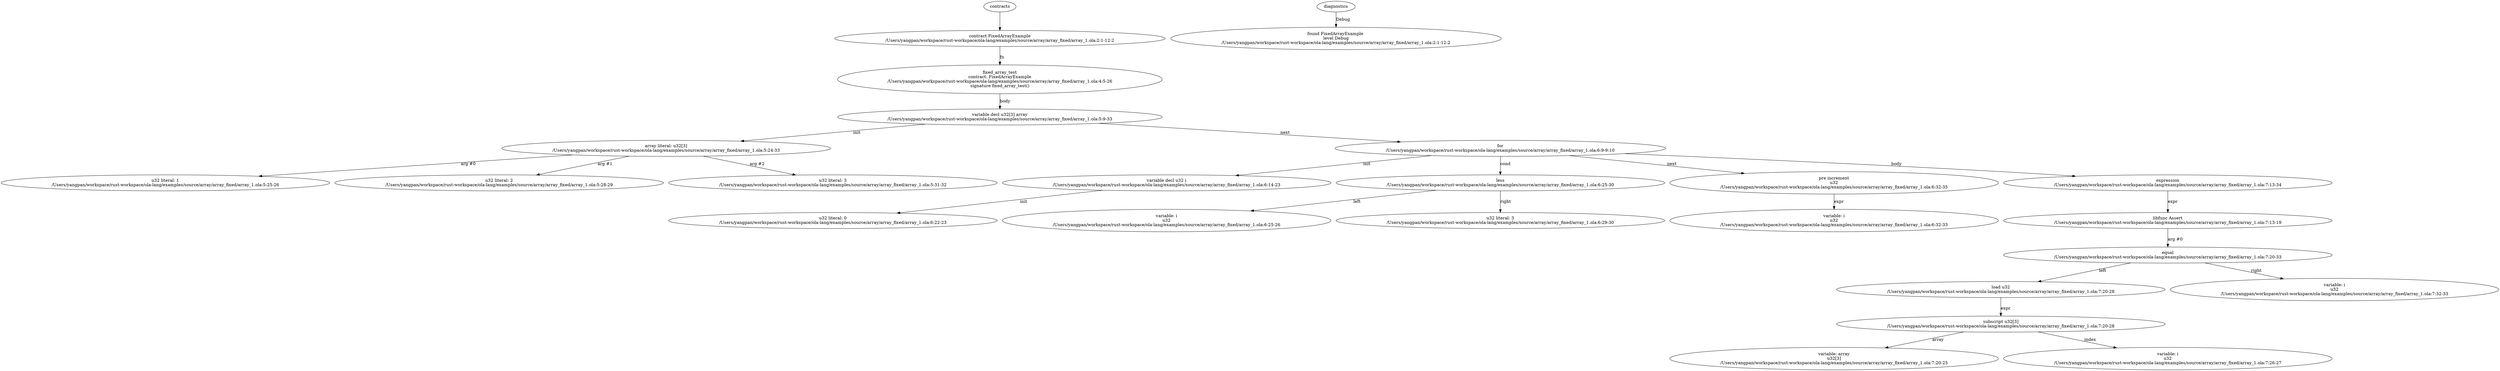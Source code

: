 strict digraph "/Users/yangpan/workspace/rust-workspace/ola-lang/examples/source/array/array_fixed/array_1.ola" {
	contract [label="contract FixedArrayExample\n/Users/yangpan/workspace/rust-workspace/ola-lang/examples/source/array/array_fixed/array_1.ola:2:1-12:2"]
	fixed_array_test [label="fixed_array_test\ncontract: FixedArrayExample\n/Users/yangpan/workspace/rust-workspace/ola-lang/examples/source/array/array_fixed/array_1.ola:4:5-26\nsignature fixed_array_test()"]
	var_decl [label="variable decl u32[3] array\n/Users/yangpan/workspace/rust-workspace/ola-lang/examples/source/array/array_fixed/array_1.ola:5:9-33"]
	array_literal [label="array literal: u32[3]\n/Users/yangpan/workspace/rust-workspace/ola-lang/examples/source/array/array_fixed/array_1.ola:5:24-33"]
	number_literal [label="u32 literal: 1\n/Users/yangpan/workspace/rust-workspace/ola-lang/examples/source/array/array_fixed/array_1.ola:5:25-26"]
	number_literal_6 [label="u32 literal: 2\n/Users/yangpan/workspace/rust-workspace/ola-lang/examples/source/array/array_fixed/array_1.ola:5:28-29"]
	number_literal_7 [label="u32 literal: 3\n/Users/yangpan/workspace/rust-workspace/ola-lang/examples/source/array/array_fixed/array_1.ola:5:31-32"]
	for [label="for\n/Users/yangpan/workspace/rust-workspace/ola-lang/examples/source/array/array_fixed/array_1.ola:6:9-9:10"]
	var_decl_9 [label="variable decl u32 i\n/Users/yangpan/workspace/rust-workspace/ola-lang/examples/source/array/array_fixed/array_1.ola:6:14-23"]
	number_literal_10 [label="u32 literal: 0\n/Users/yangpan/workspace/rust-workspace/ola-lang/examples/source/array/array_fixed/array_1.ola:6:22-23"]
	less [label="less\n/Users/yangpan/workspace/rust-workspace/ola-lang/examples/source/array/array_fixed/array_1.ola:6:25-30"]
	variable [label="variable: i\nu32\n/Users/yangpan/workspace/rust-workspace/ola-lang/examples/source/array/array_fixed/array_1.ola:6:25-26"]
	number_literal_13 [label="u32 literal: 3\n/Users/yangpan/workspace/rust-workspace/ola-lang/examples/source/array/array_fixed/array_1.ola:6:29-30"]
	pre_increment [label="pre increment\nu32\n/Users/yangpan/workspace/rust-workspace/ola-lang/examples/source/array/array_fixed/array_1.ola:6:32-35"]
	variable_15 [label="variable: i\nu32\n/Users/yangpan/workspace/rust-workspace/ola-lang/examples/source/array/array_fixed/array_1.ola:6:32-33"]
	expr [label="expression\n/Users/yangpan/workspace/rust-workspace/ola-lang/examples/source/array/array_fixed/array_1.ola:7:13-34"]
	libfunc [label="libfunc Assert\n/Users/yangpan/workspace/rust-workspace/ola-lang/examples/source/array/array_fixed/array_1.ola:7:13-19"]
	equal [label="equal\n/Users/yangpan/workspace/rust-workspace/ola-lang/examples/source/array/array_fixed/array_1.ola:7:20-33"]
	load [label="load u32\n/Users/yangpan/workspace/rust-workspace/ola-lang/examples/source/array/array_fixed/array_1.ola:7:20-28"]
	subscript [label="subscript u32[3]\n/Users/yangpan/workspace/rust-workspace/ola-lang/examples/source/array/array_fixed/array_1.ola:7:20-28"]
	variable_21 [label="variable: array\nu32[3]\n/Users/yangpan/workspace/rust-workspace/ola-lang/examples/source/array/array_fixed/array_1.ola:7:20-25"]
	variable_22 [label="variable: i\nu32\n/Users/yangpan/workspace/rust-workspace/ola-lang/examples/source/array/array_fixed/array_1.ola:7:26-27"]
	variable_23 [label="variable: i\nu32\n/Users/yangpan/workspace/rust-workspace/ola-lang/examples/source/array/array_fixed/array_1.ola:7:32-33"]
	diagnostic [label="found FixedArrayExample \nlevel Debug\n/Users/yangpan/workspace/rust-workspace/ola-lang/examples/source/array/array_fixed/array_1.ola:2:1-12:2"]
	contracts -> contract
	contract -> fixed_array_test [label="fn"]
	fixed_array_test -> var_decl [label="body"]
	var_decl -> array_literal [label="init"]
	array_literal -> number_literal [label="arg #0"]
	array_literal -> number_literal_6 [label="arg #1"]
	array_literal -> number_literal_7 [label="arg #2"]
	var_decl -> for [label="next"]
	for -> var_decl_9 [label="init"]
	var_decl_9 -> number_literal_10 [label="init"]
	for -> less [label="cond"]
	less -> variable [label="left"]
	less -> number_literal_13 [label="right"]
	for -> pre_increment [label="next"]
	pre_increment -> variable_15 [label="expr"]
	for -> expr [label="body"]
	expr -> libfunc [label="expr"]
	libfunc -> equal [label="arg #0"]
	equal -> load [label="left"]
	load -> subscript [label="expr"]
	subscript -> variable_21 [label="array"]
	subscript -> variable_22 [label="index"]
	equal -> variable_23 [label="right"]
	diagnostics -> diagnostic [label="Debug"]
}
